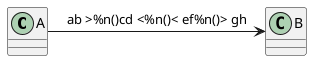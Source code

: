 {
  "sha1": "etpqzj3es5vo2wqk8ivdqtsvthhi5mi",
  "insertion": {
    "when": "2024-06-01T09:03:05.085Z",
    "user": "plantuml@gmail.com"
  }
}
@startuml
class A
class B

A -> B : ab >%n()cd <%n()< ef%n()> gh

@enduml
